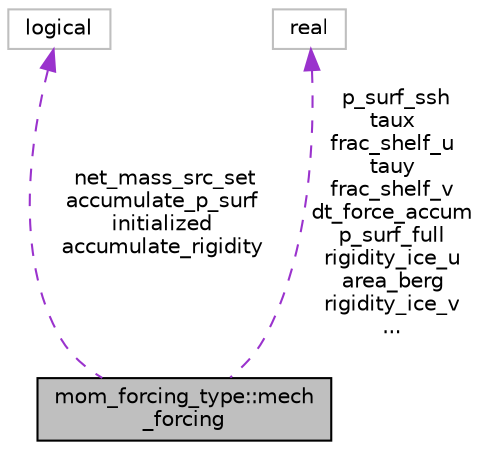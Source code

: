 digraph "mom_forcing_type::mech_forcing"
{
 // INTERACTIVE_SVG=YES
 // LATEX_PDF_SIZE
  edge [fontname="Helvetica",fontsize="10",labelfontname="Helvetica",labelfontsize="10"];
  node [fontname="Helvetica",fontsize="10",shape=record];
  Node1 [label="mom_forcing_type::mech\l_forcing",height=0.2,width=0.4,color="black", fillcolor="grey75", style="filled", fontcolor="black",tooltip="Structure that contains pointers to the mechanical forcing at the surface used to drive the liquid oc..."];
  Node2 -> Node1 [dir="back",color="darkorchid3",fontsize="10",style="dashed",label=" net_mass_src_set\naccumulate_p_surf\ninitialized\naccumulate_rigidity" ,fontname="Helvetica"];
  Node2 [label="logical",height=0.2,width=0.4,color="grey75", fillcolor="white", style="filled",tooltip=" "];
  Node3 -> Node1 [dir="back",color="darkorchid3",fontsize="10",style="dashed",label=" p_surf_ssh\ntaux\nfrac_shelf_u\ntauy\nfrac_shelf_v\ndt_force_accum\np_surf_full\nrigidity_ice_u\narea_berg\nrigidity_ice_v\n..." ,fontname="Helvetica"];
  Node3 [label="real",height=0.2,width=0.4,color="grey75", fillcolor="white", style="filled",tooltip=" "];
}
